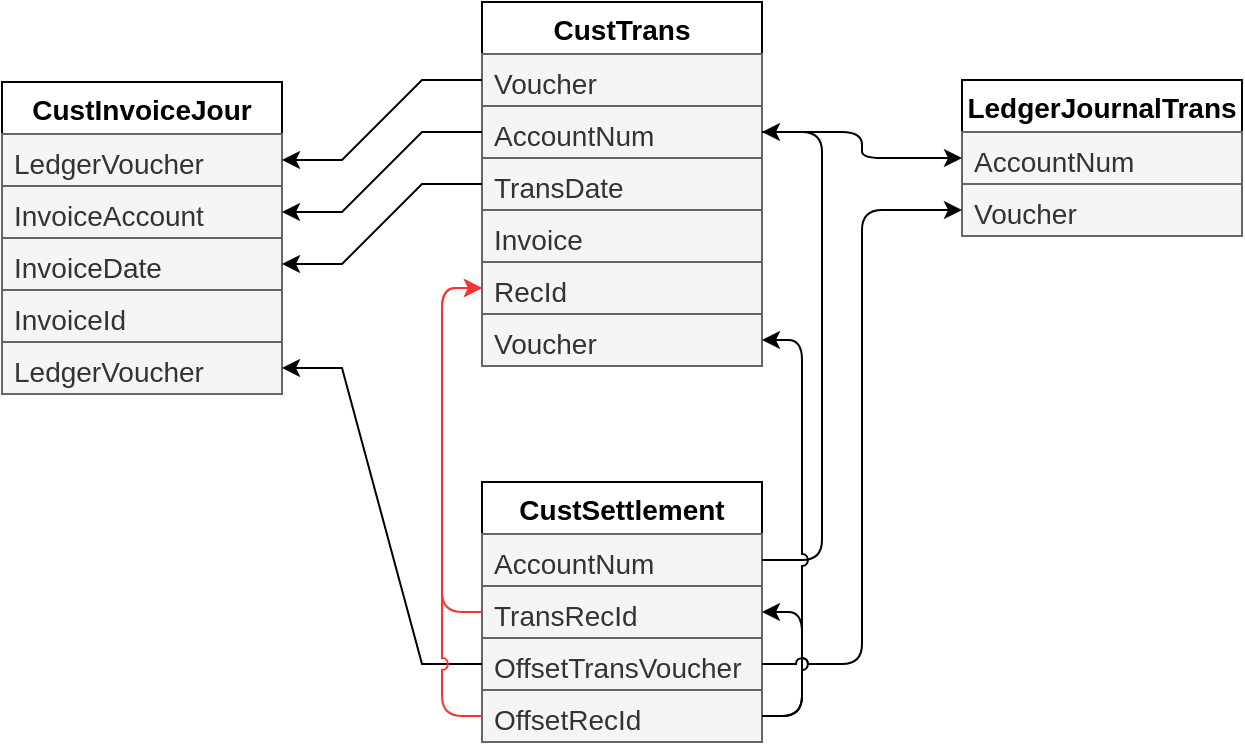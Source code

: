 <mxfile version="20.1.1" type="github">
  <diagram id="ZmQLkef9X21-wPfHA-lR" name="Page-1">
    <mxGraphModel dx="1422" dy="678" grid="1" gridSize="10" guides="1" tooltips="1" connect="1" arrows="1" fold="1" page="1" pageScale="1" pageWidth="827" pageHeight="1169" math="0" shadow="0">
      <root>
        <mxCell id="0" />
        <mxCell id="1" parent="0" />
        <mxCell id="VRcI0VA4H7FAgOBB5FaZ-6" value="CustInvoiceJour" style="swimlane;fontStyle=1;childLayout=stackLayout;horizontal=1;startSize=26;horizontalStack=0;resizeParent=1;resizeParentMax=0;resizeLast=0;collapsible=1;marginBottom=0;fontSize=14;" parent="1" vertex="1">
          <mxGeometry x="40" y="160" width="140" height="156" as="geometry">
            <mxRectangle x="150" y="390" width="140" height="30" as="alternateBounds" />
          </mxGeometry>
        </mxCell>
        <mxCell id="VRcI0VA4H7FAgOBB5FaZ-7" value="LedgerVoucher" style="text;strokeColor=#666666;fillColor=#f5f5f5;align=left;verticalAlign=top;spacingLeft=4;spacingRight=4;overflow=hidden;rotatable=0;points=[[0,0.5],[1,0.5]];portConstraint=eastwest;fontSize=14;fontColor=#333333;" parent="VRcI0VA4H7FAgOBB5FaZ-6" vertex="1">
          <mxGeometry y="26" width="140" height="26" as="geometry" />
        </mxCell>
        <mxCell id="VRcI0VA4H7FAgOBB5FaZ-18" value="InvoiceAccount" style="text;strokeColor=#666666;fillColor=#f5f5f5;align=left;verticalAlign=top;spacingLeft=4;spacingRight=4;overflow=hidden;rotatable=0;points=[[0,0.5],[1,0.5]];portConstraint=eastwest;fontSize=14;fontColor=#333333;" parent="VRcI0VA4H7FAgOBB5FaZ-6" vertex="1">
          <mxGeometry y="52" width="140" height="26" as="geometry" />
        </mxCell>
        <mxCell id="VRcI0VA4H7FAgOBB5FaZ-20" value="InvoiceDate" style="text;strokeColor=#666666;fillColor=#f5f5f5;align=left;verticalAlign=top;spacingLeft=4;spacingRight=4;overflow=hidden;rotatable=0;points=[[0,0.5],[1,0.5]];portConstraint=eastwest;fontSize=14;fontColor=#333333;" parent="VRcI0VA4H7FAgOBB5FaZ-6" vertex="1">
          <mxGeometry y="78" width="140" height="26" as="geometry" />
        </mxCell>
        <mxCell id="VRcI0VA4H7FAgOBB5FaZ-8" value="InvoiceId    " style="text;strokeColor=#666666;fillColor=#f5f5f5;align=left;verticalAlign=top;spacingLeft=4;spacingRight=4;overflow=hidden;rotatable=0;points=[[0,0.5],[1,0.5]];portConstraint=eastwest;fontSize=14;fontColor=#333333;" parent="VRcI0VA4H7FAgOBB5FaZ-6" vertex="1">
          <mxGeometry y="104" width="140" height="26" as="geometry" />
        </mxCell>
        <mxCell id="VRcI0VA4H7FAgOBB5FaZ-40" value="LedgerVoucher" style="text;strokeColor=#666666;fillColor=#f5f5f5;align=left;verticalAlign=top;spacingLeft=4;spacingRight=4;overflow=hidden;rotatable=0;points=[[0,0.5],[1,0.5]];portConstraint=eastwest;fontSize=14;fontColor=#333333;" parent="VRcI0VA4H7FAgOBB5FaZ-6" vertex="1">
          <mxGeometry y="130" width="140" height="26" as="geometry" />
        </mxCell>
        <mxCell id="VRcI0VA4H7FAgOBB5FaZ-10" value="CustTrans" style="swimlane;fontStyle=1;childLayout=stackLayout;horizontal=1;startSize=26;fillColor=none;horizontalStack=0;resizeParent=1;resizeParentMax=0;resizeLast=0;collapsible=1;marginBottom=0;fontSize=14;" parent="1" vertex="1">
          <mxGeometry x="280" y="120" width="140" height="182" as="geometry">
            <mxRectangle x="150" y="390" width="140" height="30" as="alternateBounds" />
          </mxGeometry>
        </mxCell>
        <mxCell id="VRcI0VA4H7FAgOBB5FaZ-11" value="Voucher" style="text;strokeColor=#666666;fillColor=#f5f5f5;align=left;verticalAlign=top;spacingLeft=4;spacingRight=4;overflow=hidden;rotatable=0;points=[[0,0.5],[1,0.5]];portConstraint=eastwest;fontSize=14;fontColor=#333333;" parent="VRcI0VA4H7FAgOBB5FaZ-10" vertex="1">
          <mxGeometry y="26" width="140" height="26" as="geometry" />
        </mxCell>
        <mxCell id="VRcI0VA4H7FAgOBB5FaZ-12" value="AccountNum" style="text;strokeColor=#666666;fillColor=#f5f5f5;align=left;verticalAlign=top;spacingLeft=4;spacingRight=4;overflow=hidden;rotatable=0;points=[[0,0.5],[1,0.5]];portConstraint=eastwest;fontSize=14;fontColor=#333333;" parent="VRcI0VA4H7FAgOBB5FaZ-10" vertex="1">
          <mxGeometry y="52" width="140" height="26" as="geometry" />
        </mxCell>
        <mxCell id="VRcI0VA4H7FAgOBB5FaZ-13" value="TransDate" style="text;strokeColor=#666666;fillColor=#f5f5f5;align=left;verticalAlign=top;spacingLeft=4;spacingRight=4;overflow=hidden;rotatable=0;points=[[0,0.5],[1,0.5]];portConstraint=eastwest;fontSize=14;fontColor=#333333;" parent="VRcI0VA4H7FAgOBB5FaZ-10" vertex="1">
          <mxGeometry y="78" width="140" height="26" as="geometry" />
        </mxCell>
        <mxCell id="VRcI0VA4H7FAgOBB5FaZ-16" value="Invoice" style="text;strokeColor=#666666;fillColor=#f5f5f5;align=left;verticalAlign=top;spacingLeft=4;spacingRight=4;overflow=hidden;rotatable=0;points=[[0,0.5],[1,0.5]];portConstraint=eastwest;fontSize=14;fontColor=#333333;" parent="VRcI0VA4H7FAgOBB5FaZ-10" vertex="1">
          <mxGeometry y="104" width="140" height="26" as="geometry" />
        </mxCell>
        <mxCell id="VRcI0VA4H7FAgOBB5FaZ-37" value="RecId" style="text;strokeColor=#666666;fillColor=#f5f5f5;align=left;verticalAlign=top;spacingLeft=4;spacingRight=4;overflow=hidden;rotatable=0;points=[[0,0.5],[1,0.5]];portConstraint=eastwest;fontSize=14;fontColor=#333333;" parent="VRcI0VA4H7FAgOBB5FaZ-10" vertex="1">
          <mxGeometry y="130" width="140" height="26" as="geometry" />
        </mxCell>
        <mxCell id="rsG92D4UXL5_5k9sRrBC-4" value="Voucher" style="text;strokeColor=#666666;fillColor=#f5f5f5;align=left;verticalAlign=top;spacingLeft=4;spacingRight=4;overflow=hidden;rotatable=0;points=[[0,0.5],[1,0.5]];portConstraint=eastwest;fontSize=14;fontColor=#333333;" vertex="1" parent="VRcI0VA4H7FAgOBB5FaZ-10">
          <mxGeometry y="156" width="140" height="26" as="geometry" />
        </mxCell>
        <mxCell id="VRcI0VA4H7FAgOBB5FaZ-21" style="rounded=0;jumpStyle=arc;orthogonalLoop=1;jettySize=auto;html=1;exitX=0;exitY=0.5;exitDx=0;exitDy=0;fontSize=14;strokeColor=default;edgeStyle=entityRelationEdgeStyle;" parent="1" source="VRcI0VA4H7FAgOBB5FaZ-13" target="VRcI0VA4H7FAgOBB5FaZ-20" edge="1">
          <mxGeometry relative="1" as="geometry" />
        </mxCell>
        <mxCell id="VRcI0VA4H7FAgOBB5FaZ-22" style="rounded=0;jumpStyle=arc;orthogonalLoop=1;jettySize=auto;html=1;exitX=0;exitY=0.5;exitDx=0;exitDy=0;fontSize=14;strokeColor=default;edgeStyle=entityRelationEdgeStyle;" parent="1" source="VRcI0VA4H7FAgOBB5FaZ-11" target="VRcI0VA4H7FAgOBB5FaZ-7" edge="1">
          <mxGeometry relative="1" as="geometry" />
        </mxCell>
        <mxCell id="VRcI0VA4H7FAgOBB5FaZ-23" style="rounded=0;jumpStyle=arc;orthogonalLoop=1;jettySize=auto;html=1;exitX=0;exitY=0.5;exitDx=0;exitDy=0;fontSize=14;strokeColor=default;edgeStyle=entityRelationEdgeStyle;" parent="1" source="VRcI0VA4H7FAgOBB5FaZ-12" target="VRcI0VA4H7FAgOBB5FaZ-18" edge="1">
          <mxGeometry relative="1" as="geometry" />
        </mxCell>
        <mxCell id="VRcI0VA4H7FAgOBB5FaZ-24" value="LedgerJournalTrans" style="swimlane;fontStyle=1;childLayout=stackLayout;horizontal=1;startSize=26;fillColor=none;horizontalStack=0;resizeParent=1;resizeParentMax=0;resizeLast=0;collapsible=1;marginBottom=0;fontSize=14;" parent="1" vertex="1">
          <mxGeometry x="520" y="159" width="140" height="78" as="geometry">
            <mxRectangle x="150" y="390" width="140" height="30" as="alternateBounds" />
          </mxGeometry>
        </mxCell>
        <mxCell id="VRcI0VA4H7FAgOBB5FaZ-26" value="AccountNum" style="text;strokeColor=#666666;fillColor=#f5f5f5;align=left;verticalAlign=top;spacingLeft=4;spacingRight=4;overflow=hidden;rotatable=0;points=[[0,0.5],[1,0.5]];portConstraint=eastwest;fontSize=14;fontColor=#333333;" parent="VRcI0VA4H7FAgOBB5FaZ-24" vertex="1">
          <mxGeometry y="26" width="140" height="26" as="geometry" />
        </mxCell>
        <mxCell id="VRcI0VA4H7FAgOBB5FaZ-52" value="Voucher" style="text;strokeColor=#666666;fillColor=#f5f5f5;align=left;verticalAlign=top;spacingLeft=4;spacingRight=4;overflow=hidden;rotatable=0;points=[[0,0.5],[1,0.5]];portConstraint=eastwest;fontSize=14;fontColor=#333333;" parent="VRcI0VA4H7FAgOBB5FaZ-24" vertex="1">
          <mxGeometry y="52" width="140" height="26" as="geometry" />
        </mxCell>
        <mxCell id="VRcI0VA4H7FAgOBB5FaZ-30" value="CustSettlement" style="swimlane;fontStyle=1;childLayout=stackLayout;horizontal=1;startSize=26;fillColor=none;horizontalStack=0;resizeParent=1;resizeParentMax=0;resizeLast=0;collapsible=1;marginBottom=0;fontSize=14;" parent="1" vertex="1">
          <mxGeometry x="280" y="360" width="140" height="130" as="geometry">
            <mxRectangle x="150" y="390" width="140" height="30" as="alternateBounds" />
          </mxGeometry>
        </mxCell>
        <mxCell id="VRcI0VA4H7FAgOBB5FaZ-31" value="AccountNum" style="text;align=left;verticalAlign=top;spacingLeft=4;spacingRight=4;overflow=hidden;rotatable=0;points=[[0,0.5],[1,0.5]];portConstraint=eastwest;fontSize=14;fillColor=#f5f5f5;fontColor=#333333;strokeColor=#666666;" parent="VRcI0VA4H7FAgOBB5FaZ-30" vertex="1">
          <mxGeometry y="26" width="140" height="26" as="geometry" />
        </mxCell>
        <mxCell id="VRcI0VA4H7FAgOBB5FaZ-35" value="TransRecId" style="text;align=left;verticalAlign=top;spacingLeft=4;spacingRight=4;overflow=hidden;rotatable=0;points=[[0,0.5],[1,0.5]];portConstraint=eastwest;fontSize=14;fillColor=#f5f5f5;fontColor=#333333;strokeColor=#666666;" parent="VRcI0VA4H7FAgOBB5FaZ-30" vertex="1">
          <mxGeometry y="52" width="140" height="26" as="geometry" />
        </mxCell>
        <mxCell id="VRcI0VA4H7FAgOBB5FaZ-39" value="OffsetTransVoucher" style="text;align=left;verticalAlign=top;spacingLeft=4;spacingRight=4;overflow=hidden;rotatable=0;points=[[0,0.5],[1,0.5]];portConstraint=eastwest;fontSize=14;fillColor=#f5f5f5;fontColor=#333333;strokeColor=#666666;" parent="VRcI0VA4H7FAgOBB5FaZ-30" vertex="1">
          <mxGeometry y="78" width="140" height="26" as="geometry" />
        </mxCell>
        <mxCell id="VRcI0VA4H7FAgOBB5FaZ-49" style="edgeStyle=orthogonalEdgeStyle;rounded=1;jumpStyle=arc;orthogonalLoop=1;jettySize=auto;html=1;exitX=1;exitY=0.5;exitDx=0;exitDy=0;fontSize=14;strokeColor=default;" parent="VRcI0VA4H7FAgOBB5FaZ-30" source="VRcI0VA4H7FAgOBB5FaZ-47" target="VRcI0VA4H7FAgOBB5FaZ-35" edge="1">
          <mxGeometry relative="1" as="geometry" />
        </mxCell>
        <mxCell id="VRcI0VA4H7FAgOBB5FaZ-47" value="OffsetRecId" style="text;align=left;verticalAlign=top;spacingLeft=4;spacingRight=4;overflow=hidden;rotatable=0;points=[[0,0.5],[1,0.5]];portConstraint=eastwest;fontSize=14;fillColor=#f5f5f5;fontColor=#333333;strokeColor=#666666;" parent="VRcI0VA4H7FAgOBB5FaZ-30" vertex="1">
          <mxGeometry y="104" width="140" height="26" as="geometry" />
        </mxCell>
        <mxCell id="VRcI0VA4H7FAgOBB5FaZ-36" style="edgeStyle=entityRelationEdgeStyle;jumpStyle=arc;orthogonalLoop=1;jettySize=auto;html=1;fontSize=14;strokeColor=default;labelBorderColor=none;sketch=0;shadow=0;rounded=1;" parent="1" source="VRcI0VA4H7FAgOBB5FaZ-31" target="VRcI0VA4H7FAgOBB5FaZ-12" edge="1">
          <mxGeometry relative="1" as="geometry" />
        </mxCell>
        <mxCell id="VRcI0VA4H7FAgOBB5FaZ-41" style="edgeStyle=entityRelationEdgeStyle;rounded=0;jumpStyle=arc;orthogonalLoop=1;jettySize=auto;html=1;exitX=0;exitY=0.5;exitDx=0;exitDy=0;fontSize=14;strokeColor=default;" parent="1" source="VRcI0VA4H7FAgOBB5FaZ-39" target="VRcI0VA4H7FAgOBB5FaZ-40" edge="1">
          <mxGeometry relative="1" as="geometry" />
        </mxCell>
        <mxCell id="VRcI0VA4H7FAgOBB5FaZ-50" style="edgeStyle=orthogonalEdgeStyle;rounded=1;jumpStyle=arc;orthogonalLoop=1;jettySize=auto;html=1;exitX=1;exitY=0.5;exitDx=0;exitDy=0;fontSize=14;strokeColor=default;" parent="1" source="VRcI0VA4H7FAgOBB5FaZ-12" target="VRcI0VA4H7FAgOBB5FaZ-26" edge="1">
          <mxGeometry relative="1" as="geometry" />
        </mxCell>
        <mxCell id="VRcI0VA4H7FAgOBB5FaZ-53" style="sketch=0;jumpStyle=arc;orthogonalLoop=1;jettySize=auto;html=1;shadow=0;labelBorderColor=none;fontSize=14;strokeColor=default;rounded=1;edgeStyle=orthogonalEdgeStyle;" parent="1" source="VRcI0VA4H7FAgOBB5FaZ-39" target="VRcI0VA4H7FAgOBB5FaZ-52" edge="1">
          <mxGeometry relative="1" as="geometry" />
        </mxCell>
        <mxCell id="rsG92D4UXL5_5k9sRrBC-2" style="edgeStyle=orthogonalEdgeStyle;rounded=1;sketch=0;jumpStyle=arc;orthogonalLoop=1;jettySize=auto;html=1;exitX=0;exitY=0.5;exitDx=0;exitDy=0;entryX=0;entryY=0.5;entryDx=0;entryDy=0;shadow=0;labelBorderColor=none;fontSize=14;strokeColor=#FF3333;" edge="1" parent="1" source="VRcI0VA4H7FAgOBB5FaZ-35" target="VRcI0VA4H7FAgOBB5FaZ-37">
          <mxGeometry relative="1" as="geometry" />
        </mxCell>
        <mxCell id="rsG92D4UXL5_5k9sRrBC-3" style="edgeStyle=orthogonalEdgeStyle;rounded=1;sketch=0;jumpStyle=arc;orthogonalLoop=1;jettySize=auto;html=1;exitX=0;exitY=0.5;exitDx=0;exitDy=0;entryX=0;entryY=0.5;entryDx=0;entryDy=0;shadow=0;labelBorderColor=none;fontSize=14;strokeColor=#FF3333;" edge="1" parent="1" source="VRcI0VA4H7FAgOBB5FaZ-47" target="VRcI0VA4H7FAgOBB5FaZ-37">
          <mxGeometry relative="1" as="geometry" />
        </mxCell>
        <mxCell id="rsG92D4UXL5_5k9sRrBC-5" style="edgeStyle=orthogonalEdgeStyle;rounded=1;sketch=0;jumpStyle=arc;orthogonalLoop=1;jettySize=auto;html=1;exitX=1;exitY=0.5;exitDx=0;exitDy=0;entryX=1;entryY=0.5;entryDx=0;entryDy=0;shadow=0;labelBorderColor=none;fontSize=14;strokeColor=#000000;" edge="1" parent="1" source="VRcI0VA4H7FAgOBB5FaZ-47" target="rsG92D4UXL5_5k9sRrBC-4">
          <mxGeometry relative="1" as="geometry" />
        </mxCell>
      </root>
    </mxGraphModel>
  </diagram>
</mxfile>
